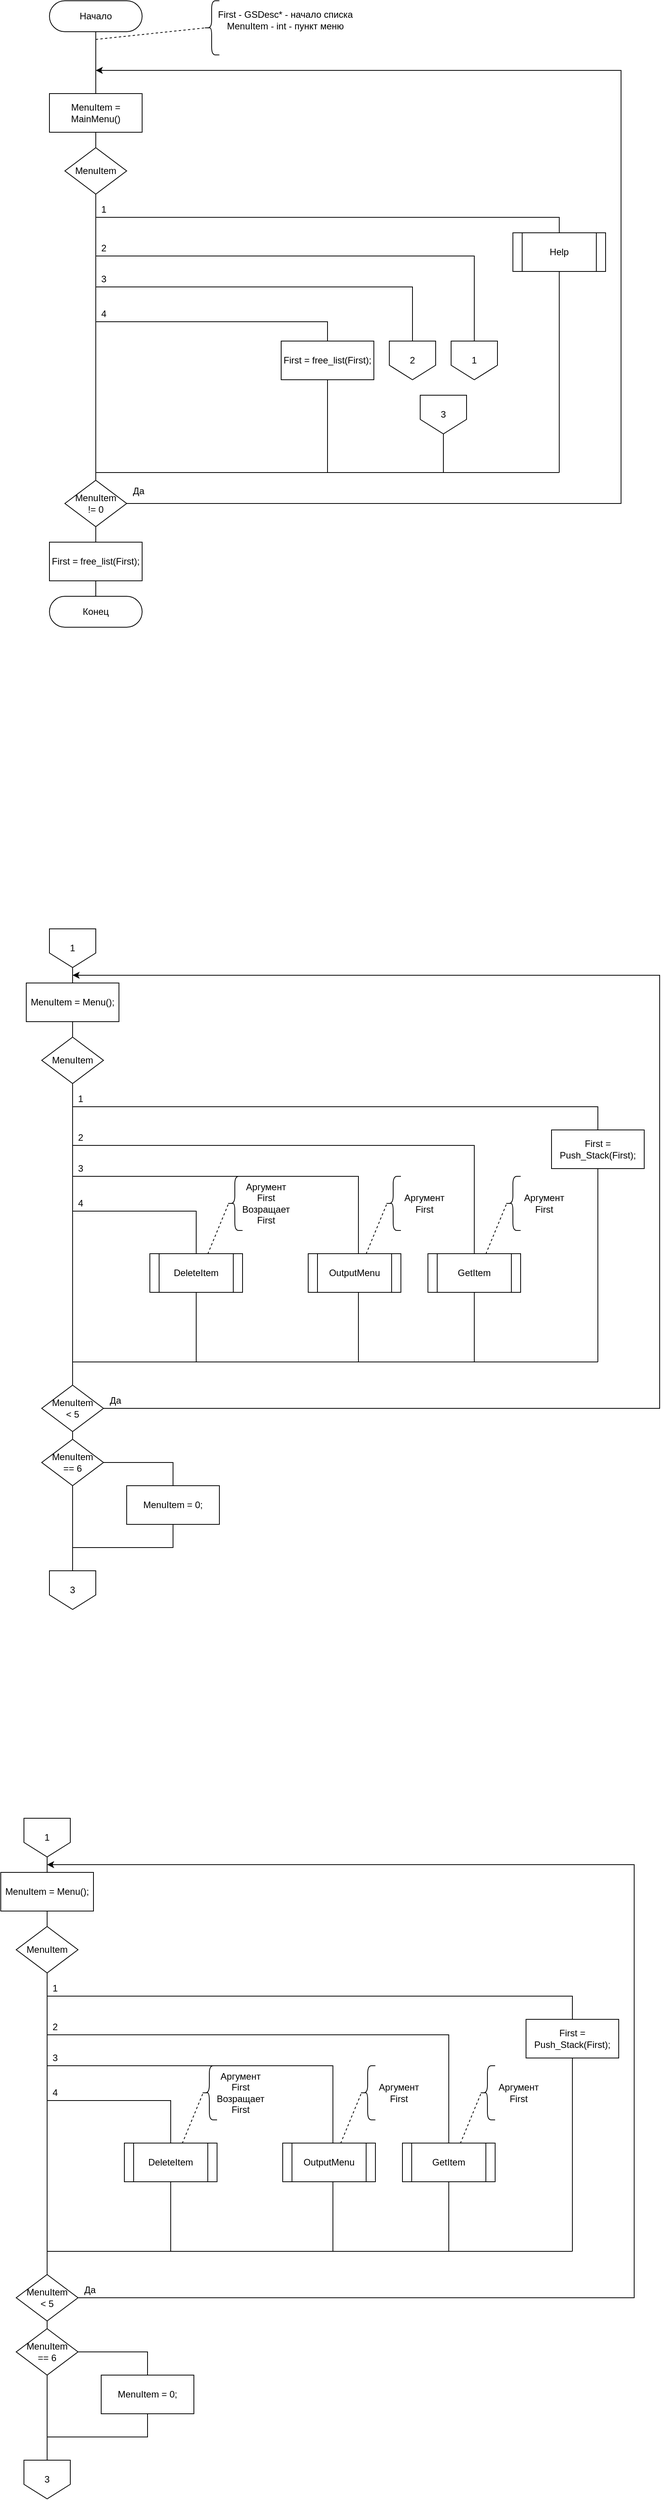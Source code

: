 <mxfile version="13.0.3" type="device"><diagram id="Q_UxNESndq3ooxjWL0kH" name="Page-1"><mxGraphModel dx="1560" dy="1568" grid="1" gridSize="10" guides="1" tooltips="1" connect="1" arrows="1" fold="1" page="1" pageScale="1" pageWidth="827" pageHeight="1169" math="0" shadow="0"><root><mxCell id="0"/><mxCell id="1" parent="0"/><mxCell id="l_lk2smvX37Id2voXQC5-44" value="Начало" style="rounded=1;whiteSpace=wrap;html=1;arcSize=50;" vertex="1" parent="1"><mxGeometry x="70" width="120" height="40" as="geometry"/></mxCell><mxCell id="l_lk2smvX37Id2voXQC5-45" value="Конец" style="rounded=1;whiteSpace=wrap;html=1;arcSize=50;" vertex="1" parent="1"><mxGeometry x="70" y="770" width="120" height="40" as="geometry"/></mxCell><mxCell id="l_lk2smvX37Id2voXQC5-46" value="" style="endArrow=none;html=1;entryX=0.5;entryY=1;entryDx=0;entryDy=0;exitX=0.5;exitY=0;exitDx=0;exitDy=0;" edge="1" parent="1" source="l_lk2smvX37Id2voXQC5-70" target="l_lk2smvX37Id2voXQC5-44"><mxGeometry width="50" height="50" relative="1" as="geometry"><mxPoint x="200" y="290" as="sourcePoint"/><mxPoint x="250" y="240" as="targetPoint"/></mxGeometry></mxCell><mxCell id="l_lk2smvX37Id2voXQC5-47" value="MenuItem =&lt;br&gt;MainMenu()" style="rounded=0;whiteSpace=wrap;html=1;" vertex="1" parent="1"><mxGeometry x="70" y="120" width="120" height="50" as="geometry"/></mxCell><mxCell id="l_lk2smvX37Id2voXQC5-48" value="" style="shape=curlyBracket;whiteSpace=wrap;html=1;rounded=1;" vertex="1" parent="1"><mxGeometry x="270" width="20" height="70" as="geometry"/></mxCell><mxCell id="l_lk2smvX37Id2voXQC5-49" value="" style="endArrow=none;dashed=1;html=1;entryX=0.1;entryY=0.5;entryDx=0;entryDy=0;entryPerimeter=0;" edge="1" parent="1" target="l_lk2smvX37Id2voXQC5-48"><mxGeometry width="50" height="50" relative="1" as="geometry"><mxPoint x="130" y="50" as="sourcePoint"/><mxPoint x="350" y="190" as="targetPoint"/></mxGeometry></mxCell><mxCell id="l_lk2smvX37Id2voXQC5-50" value="First - GSDesc* - начало списка&lt;br&gt;MenuItem - int - пункт меню" style="text;html=1;align=center;verticalAlign=middle;resizable=0;points=[];autosize=1;" vertex="1" parent="1"><mxGeometry x="280" y="10" width="190" height="30" as="geometry"/></mxCell><mxCell id="l_lk2smvX37Id2voXQC5-51" value="MenuItem" style="rhombus;whiteSpace=wrap;html=1;" vertex="1" parent="1"><mxGeometry x="90" y="190" width="80" height="60" as="geometry"/></mxCell><mxCell id="l_lk2smvX37Id2voXQC5-52" value="" style="endArrow=none;html=1;rounded=0;" edge="1" parent="1"><mxGeometry width="50" height="50" relative="1" as="geometry"><mxPoint x="130" y="280" as="sourcePoint"/><mxPoint x="730" y="610" as="targetPoint"/><Array as="points"><mxPoint x="730" y="280"/></Array></mxGeometry></mxCell><mxCell id="l_lk2smvX37Id2voXQC5-53" value="1" style="text;html=1;align=center;verticalAlign=middle;resizable=0;points=[];autosize=1;" vertex="1" parent="1"><mxGeometry x="130" y="260" width="20" height="20" as="geometry"/></mxCell><mxCell id="l_lk2smvX37Id2voXQC5-54" value="Help" style="shape=process;whiteSpace=wrap;html=1;backgroundOutline=1;" vertex="1" parent="1"><mxGeometry x="670" y="300" width="120" height="50" as="geometry"/></mxCell><mxCell id="l_lk2smvX37Id2voXQC5-55" value="" style="endArrow=none;html=1;rounded=0;" edge="1" parent="1" target="l_lk2smvX37Id2voXQC5-57"><mxGeometry width="50" height="50" relative="1" as="geometry"><mxPoint x="130" y="330" as="sourcePoint"/><mxPoint x="620" y="380" as="targetPoint"/><Array as="points"><mxPoint x="620" y="330"/></Array></mxGeometry></mxCell><mxCell id="l_lk2smvX37Id2voXQC5-56" value="2" style="text;html=1;align=center;verticalAlign=middle;resizable=0;points=[];autosize=1;" vertex="1" parent="1"><mxGeometry x="130" y="310" width="20" height="20" as="geometry"/></mxCell><mxCell id="l_lk2smvX37Id2voXQC5-57" value="1" style="shape=offPageConnector;whiteSpace=wrap;html=1;" vertex="1" parent="1"><mxGeometry x="590" y="440" width="60" height="50" as="geometry"/></mxCell><mxCell id="l_lk2smvX37Id2voXQC5-58" value="" style="endArrow=none;html=1;rounded=0;" edge="1" parent="1" target="l_lk2smvX37Id2voXQC5-60"><mxGeometry width="50" height="50" relative="1" as="geometry"><mxPoint x="130" y="370" as="sourcePoint"/><mxPoint x="620" y="420" as="targetPoint"/><Array as="points"><mxPoint x="540" y="370"/></Array></mxGeometry></mxCell><mxCell id="l_lk2smvX37Id2voXQC5-59" value="3" style="text;html=1;align=center;verticalAlign=middle;resizable=0;points=[];autosize=1;" vertex="1" parent="1"><mxGeometry x="130" y="350" width="20" height="20" as="geometry"/></mxCell><mxCell id="l_lk2smvX37Id2voXQC5-60" value="2" style="shape=offPageConnector;whiteSpace=wrap;html=1;" vertex="1" parent="1"><mxGeometry x="510" y="440" width="60" height="50" as="geometry"/></mxCell><mxCell id="l_lk2smvX37Id2voXQC5-61" value="" style="endArrow=none;html=1;rounded=0;" edge="1" parent="1"><mxGeometry width="50" height="50" relative="1" as="geometry"><mxPoint x="130" y="415" as="sourcePoint"/><mxPoint x="430" y="610" as="targetPoint"/><Array as="points"><mxPoint x="430" y="415"/></Array></mxGeometry></mxCell><mxCell id="l_lk2smvX37Id2voXQC5-62" value="4" style="text;html=1;align=center;verticalAlign=middle;resizable=0;points=[];autosize=1;" vertex="1" parent="1"><mxGeometry x="130" y="395" width="20" height="20" as="geometry"/></mxCell><mxCell id="l_lk2smvX37Id2voXQC5-65" value="First = free_list(First);" style="rounded=0;whiteSpace=wrap;html=1;" vertex="1" parent="1"><mxGeometry x="370" y="440" width="120" height="50" as="geometry"/></mxCell><mxCell id="l_lk2smvX37Id2voXQC5-67" value="" style="endArrow=none;html=1;" edge="1" parent="1"><mxGeometry width="50" height="50" relative="1" as="geometry"><mxPoint x="130" y="610" as="sourcePoint"/><mxPoint x="730" y="610" as="targetPoint"/></mxGeometry></mxCell><mxCell id="l_lk2smvX37Id2voXQC5-68" value="3" style="shape=offPageConnector;whiteSpace=wrap;html=1;" vertex="1" parent="1"><mxGeometry x="550" y="510" width="60" height="50" as="geometry"/></mxCell><mxCell id="l_lk2smvX37Id2voXQC5-69" value="" style="endArrow=none;html=1;entryX=0.5;entryY=1;entryDx=0;entryDy=0;" edge="1" parent="1" target="l_lk2smvX37Id2voXQC5-68"><mxGeometry width="50" height="50" relative="1" as="geometry"><mxPoint x="580" y="610" as="sourcePoint"/><mxPoint x="560" y="700" as="targetPoint"/></mxGeometry></mxCell><mxCell id="l_lk2smvX37Id2voXQC5-72" style="edgeStyle=orthogonalEdgeStyle;rounded=0;orthogonalLoop=1;jettySize=auto;html=1;exitX=1;exitY=0.5;exitDx=0;exitDy=0;" edge="1" parent="1" source="l_lk2smvX37Id2voXQC5-70"><mxGeometry relative="1" as="geometry"><mxPoint x="130" y="90" as="targetPoint"/><Array as="points"><mxPoint x="810" y="650"/><mxPoint x="810" y="90"/><mxPoint x="130" y="90"/></Array></mxGeometry></mxCell><mxCell id="l_lk2smvX37Id2voXQC5-70" value="MenuItem&lt;br&gt;!= 0" style="rhombus;whiteSpace=wrap;html=1;" vertex="1" parent="1"><mxGeometry x="90" y="620" width="80" height="60" as="geometry"/></mxCell><mxCell id="l_lk2smvX37Id2voXQC5-71" value="" style="endArrow=none;html=1;entryX=0.5;entryY=1;entryDx=0;entryDy=0;exitX=0.5;exitY=0;exitDx=0;exitDy=0;" edge="1" parent="1" source="l_lk2smvX37Id2voXQC5-45" target="l_lk2smvX37Id2voXQC5-70"><mxGeometry width="50" height="50" relative="1" as="geometry"><mxPoint x="130" y="770" as="sourcePoint"/><mxPoint x="130" y="90" as="targetPoint"/></mxGeometry></mxCell><mxCell id="l_lk2smvX37Id2voXQC5-73" value="Да" style="text;html=1;align=center;verticalAlign=middle;resizable=0;points=[];autosize=1;" vertex="1" parent="1"><mxGeometry x="170" y="624" width="30" height="20" as="geometry"/></mxCell><mxCell id="l_lk2smvX37Id2voXQC5-74" value="1" style="shape=offPageConnector;whiteSpace=wrap;html=1;" vertex="1" parent="1"><mxGeometry x="70" y="1200" width="60" height="50" as="geometry"/></mxCell><mxCell id="l_lk2smvX37Id2voXQC5-75" value="3" style="shape=offPageConnector;whiteSpace=wrap;html=1;" vertex="1" parent="1"><mxGeometry x="70" y="2030" width="60" height="50" as="geometry"/></mxCell><mxCell id="l_lk2smvX37Id2voXQC5-76" value="" style="endArrow=none;html=1;entryX=0.5;entryY=1;entryDx=0;entryDy=0;exitX=0.5;exitY=0;exitDx=0;exitDy=0;" edge="1" parent="1" source="l_lk2smvX37Id2voXQC5-75" target="l_lk2smvX37Id2voXQC5-74"><mxGeometry width="50" height="50" relative="1" as="geometry"><mxPoint x="70" y="2010" as="sourcePoint"/><mxPoint x="120" y="1960" as="targetPoint"/></mxGeometry></mxCell><mxCell id="l_lk2smvX37Id2voXQC5-78" value="MenuItem = Menu();" style="rounded=0;whiteSpace=wrap;html=1;" vertex="1" parent="1"><mxGeometry x="40" y="1270" width="120" height="50" as="geometry"/></mxCell><mxCell id="l_lk2smvX37Id2voXQC5-79" value="MenuItem" style="rhombus;whiteSpace=wrap;html=1;" vertex="1" parent="1"><mxGeometry x="60" y="1340" width="80" height="60" as="geometry"/></mxCell><mxCell id="l_lk2smvX37Id2voXQC5-80" value="First = free_list(First);" style="rounded=0;whiteSpace=wrap;html=1;" vertex="1" parent="1"><mxGeometry x="70" y="700" width="120" height="50" as="geometry"/></mxCell><mxCell id="l_lk2smvX37Id2voXQC5-82" value="" style="endArrow=none;html=1;rounded=0;" edge="1" parent="1"><mxGeometry width="50" height="50" relative="1" as="geometry"><mxPoint x="100" y="1430" as="sourcePoint"/><mxPoint x="780" y="1760" as="targetPoint"/><Array as="points"><mxPoint x="780" y="1430"/></Array></mxGeometry></mxCell><mxCell id="l_lk2smvX37Id2voXQC5-83" value="1" style="text;html=1;align=center;verticalAlign=middle;resizable=0;points=[];autosize=1;" vertex="1" parent="1"><mxGeometry x="100" y="1410" width="20" height="20" as="geometry"/></mxCell><mxCell id="l_lk2smvX37Id2voXQC5-85" value="" style="endArrow=none;html=1;rounded=0;" edge="1" parent="1"><mxGeometry width="50" height="50" relative="1" as="geometry"><mxPoint x="100" y="1480" as="sourcePoint"/><mxPoint x="620" y="1760" as="targetPoint"/><Array as="points"><mxPoint x="620" y="1480"/></Array></mxGeometry></mxCell><mxCell id="l_lk2smvX37Id2voXQC5-86" value="2" style="text;html=1;align=center;verticalAlign=middle;resizable=0;points=[];autosize=1;" vertex="1" parent="1"><mxGeometry x="100" y="1460" width="20" height="20" as="geometry"/></mxCell><mxCell id="l_lk2smvX37Id2voXQC5-88" value="" style="endArrow=none;html=1;rounded=0;" edge="1" parent="1"><mxGeometry width="50" height="50" relative="1" as="geometry"><mxPoint x="100" y="1520" as="sourcePoint"/><mxPoint x="470" y="1760" as="targetPoint"/><Array as="points"><mxPoint x="470" y="1520"/></Array></mxGeometry></mxCell><mxCell id="l_lk2smvX37Id2voXQC5-89" value="3" style="text;html=1;align=center;verticalAlign=middle;resizable=0;points=[];autosize=1;" vertex="1" parent="1"><mxGeometry x="100" y="1500" width="20" height="20" as="geometry"/></mxCell><mxCell id="l_lk2smvX37Id2voXQC5-91" value="" style="endArrow=none;html=1;rounded=0;" edge="1" parent="1"><mxGeometry width="50" height="50" relative="1" as="geometry"><mxPoint x="100" y="1565" as="sourcePoint"/><mxPoint x="260" y="1760" as="targetPoint"/><Array as="points"><mxPoint x="260" y="1565"/></Array></mxGeometry></mxCell><mxCell id="l_lk2smvX37Id2voXQC5-92" value="4" style="text;html=1;align=center;verticalAlign=middle;resizable=0;points=[];autosize=1;" vertex="1" parent="1"><mxGeometry x="100" y="1545" width="20" height="20" as="geometry"/></mxCell><mxCell id="l_lk2smvX37Id2voXQC5-94" value="" style="endArrow=none;html=1;" edge="1" parent="1"><mxGeometry width="50" height="50" relative="1" as="geometry"><mxPoint x="100" y="1760" as="sourcePoint"/><mxPoint x="780" y="1760" as="targetPoint"/></mxGeometry></mxCell><mxCell id="l_lk2smvX37Id2voXQC5-98" style="edgeStyle=orthogonalEdgeStyle;rounded=0;orthogonalLoop=1;jettySize=auto;html=1;exitX=1;exitY=0.5;exitDx=0;exitDy=0;" edge="1" parent="1" source="l_lk2smvX37Id2voXQC5-97"><mxGeometry relative="1" as="geometry"><mxPoint x="100" y="1260" as="targetPoint"/><Array as="points"><mxPoint x="860" y="1820"/><mxPoint x="860" y="1260"/></Array></mxGeometry></mxCell><mxCell id="l_lk2smvX37Id2voXQC5-97" value="MenuItem&lt;br&gt;&amp;lt; 5" style="rhombus;whiteSpace=wrap;html=1;" vertex="1" parent="1"><mxGeometry x="60" y="1790" width="80" height="60" as="geometry"/></mxCell><mxCell id="l_lk2smvX37Id2voXQC5-99" value="Да" style="text;html=1;align=center;verticalAlign=middle;resizable=0;points=[];autosize=1;" vertex="1" parent="1"><mxGeometry x="140" y="1800" width="30" height="20" as="geometry"/></mxCell><mxCell id="l_lk2smvX37Id2voXQC5-100" value="First = Push_Stack(First);" style="rounded=0;whiteSpace=wrap;html=1;" vertex="1" parent="1"><mxGeometry x="720" y="1460" width="120" height="50" as="geometry"/></mxCell><mxCell id="l_lk2smvX37Id2voXQC5-101" value="GetItem" style="shape=process;whiteSpace=wrap;html=1;backgroundOutline=1;" vertex="1" parent="1"><mxGeometry x="560" y="1620" width="120" height="50" as="geometry"/></mxCell><mxCell id="l_lk2smvX37Id2voXQC5-102" value="" style="shape=curlyBracket;whiteSpace=wrap;html=1;rounded=1;" vertex="1" parent="1"><mxGeometry x="660" y="1520" width="20" height="70" as="geometry"/></mxCell><mxCell id="l_lk2smvX37Id2voXQC5-103" value="" style="endArrow=none;dashed=1;html=1;entryX=0.1;entryY=0.5;entryDx=0;entryDy=0;entryPerimeter=0;exitX=0.625;exitY=0.007;exitDx=0;exitDy=0;exitPerimeter=0;" edge="1" parent="1" source="l_lk2smvX37Id2voXQC5-101" target="l_lk2smvX37Id2voXQC5-102"><mxGeometry width="50" height="50" relative="1" as="geometry"><mxPoint x="410" y="1610" as="sourcePoint"/><mxPoint x="460" y="1560" as="targetPoint"/></mxGeometry></mxCell><mxCell id="l_lk2smvX37Id2voXQC5-104" value="Аргумент&lt;br&gt;First" style="text;html=1;align=center;verticalAlign=middle;resizable=0;points=[];autosize=1;" vertex="1" parent="1"><mxGeometry x="675" y="1540" width="70" height="30" as="geometry"/></mxCell><mxCell id="l_lk2smvX37Id2voXQC5-105" value="OutputMenu" style="shape=process;whiteSpace=wrap;html=1;backgroundOutline=1;" vertex="1" parent="1"><mxGeometry x="405" y="1620" width="120" height="50" as="geometry"/></mxCell><mxCell id="l_lk2smvX37Id2voXQC5-106" value="" style="shape=curlyBracket;whiteSpace=wrap;html=1;rounded=1;" vertex="1" parent="1"><mxGeometry x="505" y="1520" width="20" height="70" as="geometry"/></mxCell><mxCell id="l_lk2smvX37Id2voXQC5-107" value="" style="endArrow=none;dashed=1;html=1;entryX=0.1;entryY=0.5;entryDx=0;entryDy=0;entryPerimeter=0;exitX=0.625;exitY=0.007;exitDx=0;exitDy=0;exitPerimeter=0;" edge="1" parent="1" source="l_lk2smvX37Id2voXQC5-105" target="l_lk2smvX37Id2voXQC5-106"><mxGeometry width="50" height="50" relative="1" as="geometry"><mxPoint x="255" y="1610" as="sourcePoint"/><mxPoint x="305" y="1560" as="targetPoint"/></mxGeometry></mxCell><mxCell id="l_lk2smvX37Id2voXQC5-108" value="Аргумент&lt;br&gt;First" style="text;html=1;align=center;verticalAlign=middle;resizable=0;points=[];autosize=1;" vertex="1" parent="1"><mxGeometry x="520" y="1540" width="70" height="30" as="geometry"/></mxCell><mxCell id="l_lk2smvX37Id2voXQC5-109" value="DeleteItem" style="shape=process;whiteSpace=wrap;html=1;backgroundOutline=1;" vertex="1" parent="1"><mxGeometry x="200" y="1620" width="120" height="50" as="geometry"/></mxCell><mxCell id="l_lk2smvX37Id2voXQC5-110" value="" style="shape=curlyBracket;whiteSpace=wrap;html=1;rounded=1;" vertex="1" parent="1"><mxGeometry x="300" y="1520" width="20" height="70" as="geometry"/></mxCell><mxCell id="l_lk2smvX37Id2voXQC5-111" value="" style="endArrow=none;dashed=1;html=1;entryX=0.1;entryY=0.5;entryDx=0;entryDy=0;entryPerimeter=0;exitX=0.625;exitY=0.007;exitDx=0;exitDy=0;exitPerimeter=0;" edge="1" parent="1" source="l_lk2smvX37Id2voXQC5-109" target="l_lk2smvX37Id2voXQC5-110"><mxGeometry width="50" height="50" relative="1" as="geometry"><mxPoint x="50" y="1610" as="sourcePoint"/><mxPoint x="100" y="1560" as="targetPoint"/></mxGeometry></mxCell><mxCell id="l_lk2smvX37Id2voXQC5-112" value="Аргумент&lt;br&gt;First&lt;br&gt;Возращает&lt;br&gt;First" style="text;html=1;align=center;verticalAlign=middle;resizable=0;points=[];autosize=1;" vertex="1" parent="1"><mxGeometry x="310" y="1525" width="80" height="60" as="geometry"/></mxCell><mxCell id="l_lk2smvX37Id2voXQC5-113" value="MenuItem&lt;br&gt;== 6" style="rhombus;whiteSpace=wrap;html=1;" vertex="1" parent="1"><mxGeometry x="60" y="1860" width="80" height="60" as="geometry"/></mxCell><mxCell id="l_lk2smvX37Id2voXQC5-115" value="" style="endArrow=none;html=1;exitX=1;exitY=0.5;exitDx=0;exitDy=0;rounded=0;" edge="1" parent="1" source="l_lk2smvX37Id2voXQC5-113"><mxGeometry width="50" height="50" relative="1" as="geometry"><mxPoint x="260" y="1920" as="sourcePoint"/><mxPoint x="100" y="2000" as="targetPoint"/><Array as="points"><mxPoint x="230" y="1890"/><mxPoint x="230" y="2000"/></Array></mxGeometry></mxCell><mxCell id="l_lk2smvX37Id2voXQC5-116" value="MenuItem = 0;" style="rounded=0;whiteSpace=wrap;html=1;" vertex="1" parent="1"><mxGeometry x="170" y="1920" width="120" height="50" as="geometry"/></mxCell><mxCell id="l_lk2smvX37Id2voXQC5-117" value="1" style="shape=offPageConnector;whiteSpace=wrap;html=1;" vertex="1" parent="1"><mxGeometry x="37" y="2350" width="60" height="50" as="geometry"/></mxCell><mxCell id="l_lk2smvX37Id2voXQC5-118" value="3" style="shape=offPageConnector;whiteSpace=wrap;html=1;" vertex="1" parent="1"><mxGeometry x="37" y="3180" width="60" height="50" as="geometry"/></mxCell><mxCell id="l_lk2smvX37Id2voXQC5-119" value="" style="endArrow=none;html=1;entryX=0.5;entryY=1;entryDx=0;entryDy=0;exitX=0.5;exitY=0;exitDx=0;exitDy=0;" edge="1" parent="1" source="l_lk2smvX37Id2voXQC5-118" target="l_lk2smvX37Id2voXQC5-117"><mxGeometry width="50" height="50" relative="1" as="geometry"><mxPoint x="37" y="3160" as="sourcePoint"/><mxPoint x="87" y="3110" as="targetPoint"/></mxGeometry></mxCell><mxCell id="l_lk2smvX37Id2voXQC5-120" value="MenuItem = Menu();" style="rounded=0;whiteSpace=wrap;html=1;" vertex="1" parent="1"><mxGeometry x="7" y="2420" width="120" height="50" as="geometry"/></mxCell><mxCell id="l_lk2smvX37Id2voXQC5-121" value="MenuItem" style="rhombus;whiteSpace=wrap;html=1;" vertex="1" parent="1"><mxGeometry x="27" y="2490" width="80" height="60" as="geometry"/></mxCell><mxCell id="l_lk2smvX37Id2voXQC5-122" value="" style="endArrow=none;html=1;rounded=0;" edge="1" parent="1"><mxGeometry width="50" height="50" relative="1" as="geometry"><mxPoint x="67" y="2580" as="sourcePoint"/><mxPoint x="747" y="2910" as="targetPoint"/><Array as="points"><mxPoint x="747" y="2580"/></Array></mxGeometry></mxCell><mxCell id="l_lk2smvX37Id2voXQC5-123" value="1" style="text;html=1;align=center;verticalAlign=middle;resizable=0;points=[];autosize=1;" vertex="1" parent="1"><mxGeometry x="67" y="2560" width="20" height="20" as="geometry"/></mxCell><mxCell id="l_lk2smvX37Id2voXQC5-124" value="" style="endArrow=none;html=1;rounded=0;" edge="1" parent="1"><mxGeometry width="50" height="50" relative="1" as="geometry"><mxPoint x="67" y="2630" as="sourcePoint"/><mxPoint x="587" y="2910" as="targetPoint"/><Array as="points"><mxPoint x="587" y="2630"/></Array></mxGeometry></mxCell><mxCell id="l_lk2smvX37Id2voXQC5-125" value="2" style="text;html=1;align=center;verticalAlign=middle;resizable=0;points=[];autosize=1;" vertex="1" parent="1"><mxGeometry x="67" y="2610" width="20" height="20" as="geometry"/></mxCell><mxCell id="l_lk2smvX37Id2voXQC5-126" value="" style="endArrow=none;html=1;rounded=0;" edge="1" parent="1"><mxGeometry width="50" height="50" relative="1" as="geometry"><mxPoint x="67" y="2670" as="sourcePoint"/><mxPoint x="437" y="2910" as="targetPoint"/><Array as="points"><mxPoint x="437" y="2670"/></Array></mxGeometry></mxCell><mxCell id="l_lk2smvX37Id2voXQC5-127" value="3" style="text;html=1;align=center;verticalAlign=middle;resizable=0;points=[];autosize=1;" vertex="1" parent="1"><mxGeometry x="67" y="2650" width="20" height="20" as="geometry"/></mxCell><mxCell id="l_lk2smvX37Id2voXQC5-128" value="" style="endArrow=none;html=1;rounded=0;" edge="1" parent="1"><mxGeometry width="50" height="50" relative="1" as="geometry"><mxPoint x="67" y="2715" as="sourcePoint"/><mxPoint x="227" y="2910" as="targetPoint"/><Array as="points"><mxPoint x="227" y="2715"/></Array></mxGeometry></mxCell><mxCell id="l_lk2smvX37Id2voXQC5-129" value="4" style="text;html=1;align=center;verticalAlign=middle;resizable=0;points=[];autosize=1;" vertex="1" parent="1"><mxGeometry x="67" y="2695" width="20" height="20" as="geometry"/></mxCell><mxCell id="l_lk2smvX37Id2voXQC5-130" value="" style="endArrow=none;html=1;" edge="1" parent="1"><mxGeometry width="50" height="50" relative="1" as="geometry"><mxPoint x="67" y="2910" as="sourcePoint"/><mxPoint x="747" y="2910" as="targetPoint"/></mxGeometry></mxCell><mxCell id="l_lk2smvX37Id2voXQC5-131" style="edgeStyle=orthogonalEdgeStyle;rounded=0;orthogonalLoop=1;jettySize=auto;html=1;exitX=1;exitY=0.5;exitDx=0;exitDy=0;" edge="1" parent="1" source="l_lk2smvX37Id2voXQC5-132"><mxGeometry relative="1" as="geometry"><mxPoint x="67" y="2410" as="targetPoint"/><Array as="points"><mxPoint x="827" y="2970"/><mxPoint x="827" y="2410"/></Array></mxGeometry></mxCell><mxCell id="l_lk2smvX37Id2voXQC5-132" value="MenuItem&lt;br&gt;&amp;lt; 5" style="rhombus;whiteSpace=wrap;html=1;" vertex="1" parent="1"><mxGeometry x="27" y="2940" width="80" height="60" as="geometry"/></mxCell><mxCell id="l_lk2smvX37Id2voXQC5-133" value="Да" style="text;html=1;align=center;verticalAlign=middle;resizable=0;points=[];autosize=1;" vertex="1" parent="1"><mxGeometry x="107" y="2950" width="30" height="20" as="geometry"/></mxCell><mxCell id="l_lk2smvX37Id2voXQC5-134" value="First = Push_Stack(First);" style="rounded=0;whiteSpace=wrap;html=1;" vertex="1" parent="1"><mxGeometry x="687" y="2610" width="120" height="50" as="geometry"/></mxCell><mxCell id="l_lk2smvX37Id2voXQC5-135" value="GetItem" style="shape=process;whiteSpace=wrap;html=1;backgroundOutline=1;" vertex="1" parent="1"><mxGeometry x="527" y="2770" width="120" height="50" as="geometry"/></mxCell><mxCell id="l_lk2smvX37Id2voXQC5-136" value="" style="shape=curlyBracket;whiteSpace=wrap;html=1;rounded=1;" vertex="1" parent="1"><mxGeometry x="627" y="2670" width="20" height="70" as="geometry"/></mxCell><mxCell id="l_lk2smvX37Id2voXQC5-137" value="" style="endArrow=none;dashed=1;html=1;entryX=0.1;entryY=0.5;entryDx=0;entryDy=0;entryPerimeter=0;exitX=0.625;exitY=0.007;exitDx=0;exitDy=0;exitPerimeter=0;" edge="1" parent="1" source="l_lk2smvX37Id2voXQC5-135" target="l_lk2smvX37Id2voXQC5-136"><mxGeometry width="50" height="50" relative="1" as="geometry"><mxPoint x="377" y="2760" as="sourcePoint"/><mxPoint x="427" y="2710" as="targetPoint"/></mxGeometry></mxCell><mxCell id="l_lk2smvX37Id2voXQC5-138" value="Аргумент&lt;br&gt;First" style="text;html=1;align=center;verticalAlign=middle;resizable=0;points=[];autosize=1;" vertex="1" parent="1"><mxGeometry x="642" y="2690" width="70" height="30" as="geometry"/></mxCell><mxCell id="l_lk2smvX37Id2voXQC5-139" value="OutputMenu" style="shape=process;whiteSpace=wrap;html=1;backgroundOutline=1;" vertex="1" parent="1"><mxGeometry x="372" y="2770" width="120" height="50" as="geometry"/></mxCell><mxCell id="l_lk2smvX37Id2voXQC5-140" value="" style="shape=curlyBracket;whiteSpace=wrap;html=1;rounded=1;" vertex="1" parent="1"><mxGeometry x="472" y="2670" width="20" height="70" as="geometry"/></mxCell><mxCell id="l_lk2smvX37Id2voXQC5-141" value="" style="endArrow=none;dashed=1;html=1;entryX=0.1;entryY=0.5;entryDx=0;entryDy=0;entryPerimeter=0;exitX=0.625;exitY=0.007;exitDx=0;exitDy=0;exitPerimeter=0;" edge="1" parent="1" source="l_lk2smvX37Id2voXQC5-139" target="l_lk2smvX37Id2voXQC5-140"><mxGeometry width="50" height="50" relative="1" as="geometry"><mxPoint x="222" y="2760" as="sourcePoint"/><mxPoint x="272" y="2710" as="targetPoint"/></mxGeometry></mxCell><mxCell id="l_lk2smvX37Id2voXQC5-142" value="Аргумент&lt;br&gt;First" style="text;html=1;align=center;verticalAlign=middle;resizable=0;points=[];autosize=1;" vertex="1" parent="1"><mxGeometry x="487" y="2690" width="70" height="30" as="geometry"/></mxCell><mxCell id="l_lk2smvX37Id2voXQC5-143" value="DeleteItem" style="shape=process;whiteSpace=wrap;html=1;backgroundOutline=1;" vertex="1" parent="1"><mxGeometry x="167" y="2770" width="120" height="50" as="geometry"/></mxCell><mxCell id="l_lk2smvX37Id2voXQC5-144" value="" style="shape=curlyBracket;whiteSpace=wrap;html=1;rounded=1;" vertex="1" parent="1"><mxGeometry x="267" y="2670" width="20" height="70" as="geometry"/></mxCell><mxCell id="l_lk2smvX37Id2voXQC5-145" value="" style="endArrow=none;dashed=1;html=1;entryX=0.1;entryY=0.5;entryDx=0;entryDy=0;entryPerimeter=0;exitX=0.625;exitY=0.007;exitDx=0;exitDy=0;exitPerimeter=0;" edge="1" parent="1" source="l_lk2smvX37Id2voXQC5-143" target="l_lk2smvX37Id2voXQC5-144"><mxGeometry width="50" height="50" relative="1" as="geometry"><mxPoint x="17" y="2760" as="sourcePoint"/><mxPoint x="67" y="2710" as="targetPoint"/></mxGeometry></mxCell><mxCell id="l_lk2smvX37Id2voXQC5-146" value="Аргумент&lt;br&gt;First&lt;br&gt;Возращает&lt;br&gt;First" style="text;html=1;align=center;verticalAlign=middle;resizable=0;points=[];autosize=1;" vertex="1" parent="1"><mxGeometry x="277" y="2675" width="80" height="60" as="geometry"/></mxCell><mxCell id="l_lk2smvX37Id2voXQC5-147" value="MenuItem&lt;br&gt;== 6" style="rhombus;whiteSpace=wrap;html=1;" vertex="1" parent="1"><mxGeometry x="27" y="3010" width="80" height="60" as="geometry"/></mxCell><mxCell id="l_lk2smvX37Id2voXQC5-148" value="" style="endArrow=none;html=1;exitX=1;exitY=0.5;exitDx=0;exitDy=0;rounded=0;" edge="1" parent="1" source="l_lk2smvX37Id2voXQC5-147"><mxGeometry width="50" height="50" relative="1" as="geometry"><mxPoint x="227" y="3070" as="sourcePoint"/><mxPoint x="67" y="3150" as="targetPoint"/><Array as="points"><mxPoint x="197" y="3040"/><mxPoint x="197" y="3150"/></Array></mxGeometry></mxCell><mxCell id="l_lk2smvX37Id2voXQC5-149" value="MenuItem = 0;" style="rounded=0;whiteSpace=wrap;html=1;" vertex="1" parent="1"><mxGeometry x="137" y="3070" width="120" height="50" as="geometry"/></mxCell></root></mxGraphModel></diagram></mxfile>